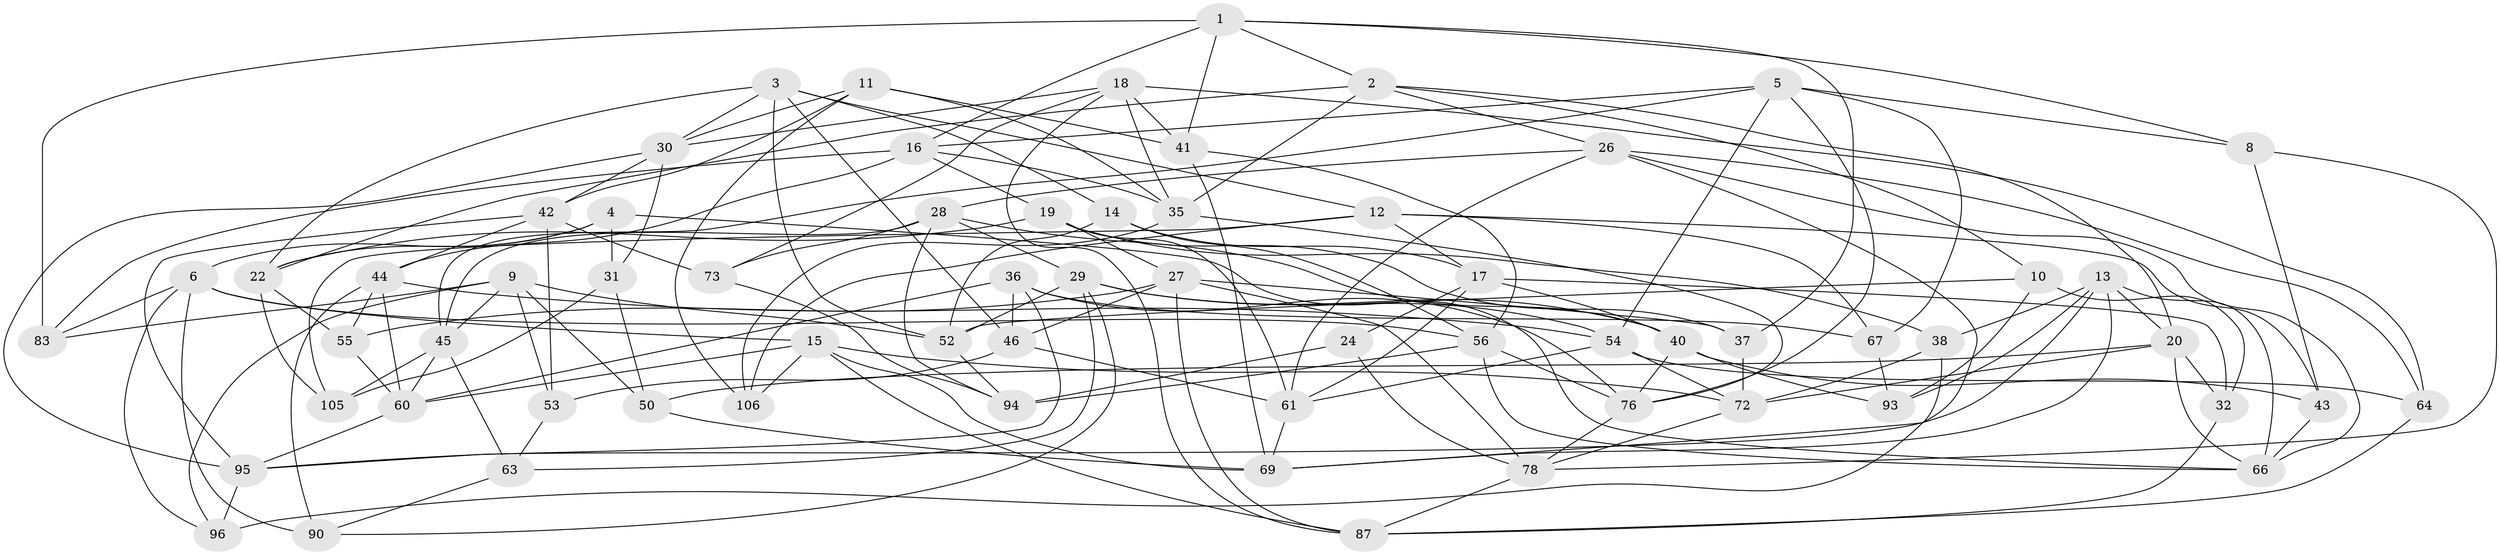 // original degree distribution, {4: 1.0}
// Generated by graph-tools (version 1.1) at 2025/11/02/27/25 16:11:50]
// undirected, 65 vertices, 169 edges
graph export_dot {
graph [start="1"]
  node [color=gray90,style=filled];
  1 [super="+7"];
  2 [super="+21"];
  3 [super="+100"];
  4;
  5 [super="+39"];
  6 [super="+89"];
  8;
  9 [super="+75"];
  10;
  11 [super="+48"];
  12 [super="+34"];
  13 [super="+101"];
  14;
  15 [super="+74"];
  16 [super="+91"];
  17 [super="+25"];
  18 [super="+92"];
  19 [super="+51"];
  20 [super="+23"];
  22 [super="+84"];
  24;
  26 [super="+33"];
  27 [super="+59"];
  28 [super="+88"];
  29 [super="+58"];
  30 [super="+47"];
  31;
  32;
  35 [super="+104"];
  36 [super="+80"];
  37;
  38;
  40 [super="+81"];
  41 [super="+57"];
  42 [super="+86"];
  43;
  44 [super="+49"];
  45 [super="+77"];
  46 [super="+85"];
  50;
  52 [super="+82"];
  53;
  54 [super="+65"];
  55;
  56 [super="+79"];
  60 [super="+70"];
  61 [super="+62"];
  63;
  64;
  66 [super="+68"];
  67;
  69 [super="+71"];
  72 [super="+107"];
  73;
  76 [super="+103"];
  78 [super="+98"];
  83;
  87 [super="+102"];
  90;
  93;
  94 [super="+99"];
  95 [super="+97"];
  96;
  105;
  106;
  1 -- 83;
  1 -- 37;
  1 -- 2;
  1 -- 8;
  1 -- 16;
  1 -- 41;
  2 -- 35;
  2 -- 10;
  2 -- 26;
  2 -- 20;
  2 -- 22;
  3 -- 52;
  3 -- 46;
  3 -- 22;
  3 -- 12;
  3 -- 14;
  3 -- 30;
  4 -- 22;
  4 -- 31;
  4 -- 66;
  4 -- 6;
  5 -- 8;
  5 -- 67;
  5 -- 45;
  5 -- 54;
  5 -- 16;
  5 -- 76;
  6 -- 90;
  6 -- 56;
  6 -- 83;
  6 -- 96;
  6 -- 15;
  8 -- 78;
  8 -- 43;
  9 -- 50;
  9 -- 83;
  9 -- 52;
  9 -- 96;
  9 -- 45;
  9 -- 53;
  10 -- 93;
  10 -- 52;
  10 -- 32;
  11 -- 42;
  11 -- 41 [weight=2];
  11 -- 106;
  11 -- 30;
  11 -- 35;
  12 -- 17;
  12 -- 43;
  12 -- 105;
  12 -- 106;
  12 -- 67;
  13 -- 66;
  13 -- 38;
  13 -- 69;
  13 -- 20;
  13 -- 93;
  13 -- 95;
  14 -- 56;
  14 -- 17;
  14 -- 52;
  15 -- 106;
  15 -- 72;
  15 -- 87;
  15 -- 60;
  15 -- 69;
  16 -- 83;
  16 -- 35;
  16 -- 19;
  16 -- 44;
  17 -- 40;
  17 -- 32;
  17 -- 24;
  17 -- 61;
  18 -- 64;
  18 -- 35;
  18 -- 41;
  18 -- 73;
  18 -- 87;
  18 -- 30;
  19 -- 27;
  19 -- 38;
  19 -- 37;
  19 -- 22;
  19 -- 61;
  20 -- 50;
  20 -- 66;
  20 -- 32;
  20 -- 72;
  22 -- 55;
  22 -- 105;
  24 -- 78;
  24 -- 94 [weight=2];
  26 -- 69;
  26 -- 64;
  26 -- 61;
  26 -- 66;
  26 -- 28;
  27 -- 37;
  27 -- 46;
  27 -- 55;
  27 -- 78;
  27 -- 87;
  28 -- 29;
  28 -- 45;
  28 -- 40;
  28 -- 73;
  28 -- 94;
  29 -- 40;
  29 -- 63;
  29 -- 90;
  29 -- 54;
  29 -- 52;
  30 -- 31;
  30 -- 42;
  30 -- 95;
  31 -- 105;
  31 -- 50;
  32 -- 87;
  35 -- 106;
  35 -- 76;
  36 -- 60;
  36 -- 95;
  36 -- 46 [weight=2];
  36 -- 67;
  36 -- 76;
  37 -- 72;
  38 -- 96;
  38 -- 72;
  40 -- 93;
  40 -- 43;
  40 -- 76;
  41 -- 69;
  41 -- 56;
  42 -- 73;
  42 -- 53;
  42 -- 44;
  42 -- 95;
  43 -- 66;
  44 -- 55;
  44 -- 90;
  44 -- 54;
  44 -- 60;
  45 -- 105;
  45 -- 60;
  45 -- 63;
  46 -- 53;
  46 -- 61;
  50 -- 69;
  52 -- 94;
  53 -- 63;
  54 -- 61;
  54 -- 72;
  54 -- 64;
  55 -- 60;
  56 -- 66;
  56 -- 94;
  56 -- 76;
  60 -- 95;
  61 -- 69;
  63 -- 90;
  64 -- 87;
  67 -- 93;
  72 -- 78;
  73 -- 94;
  76 -- 78;
  78 -- 87;
  95 -- 96;
}
